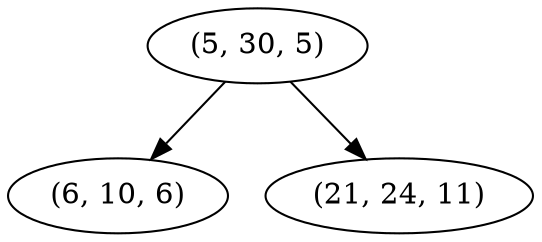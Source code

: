 digraph tree {
    "(5, 30, 5)";
    "(6, 10, 6)";
    "(21, 24, 11)";
    "(5, 30, 5)" -> "(6, 10, 6)";
    "(5, 30, 5)" -> "(21, 24, 11)";
}
